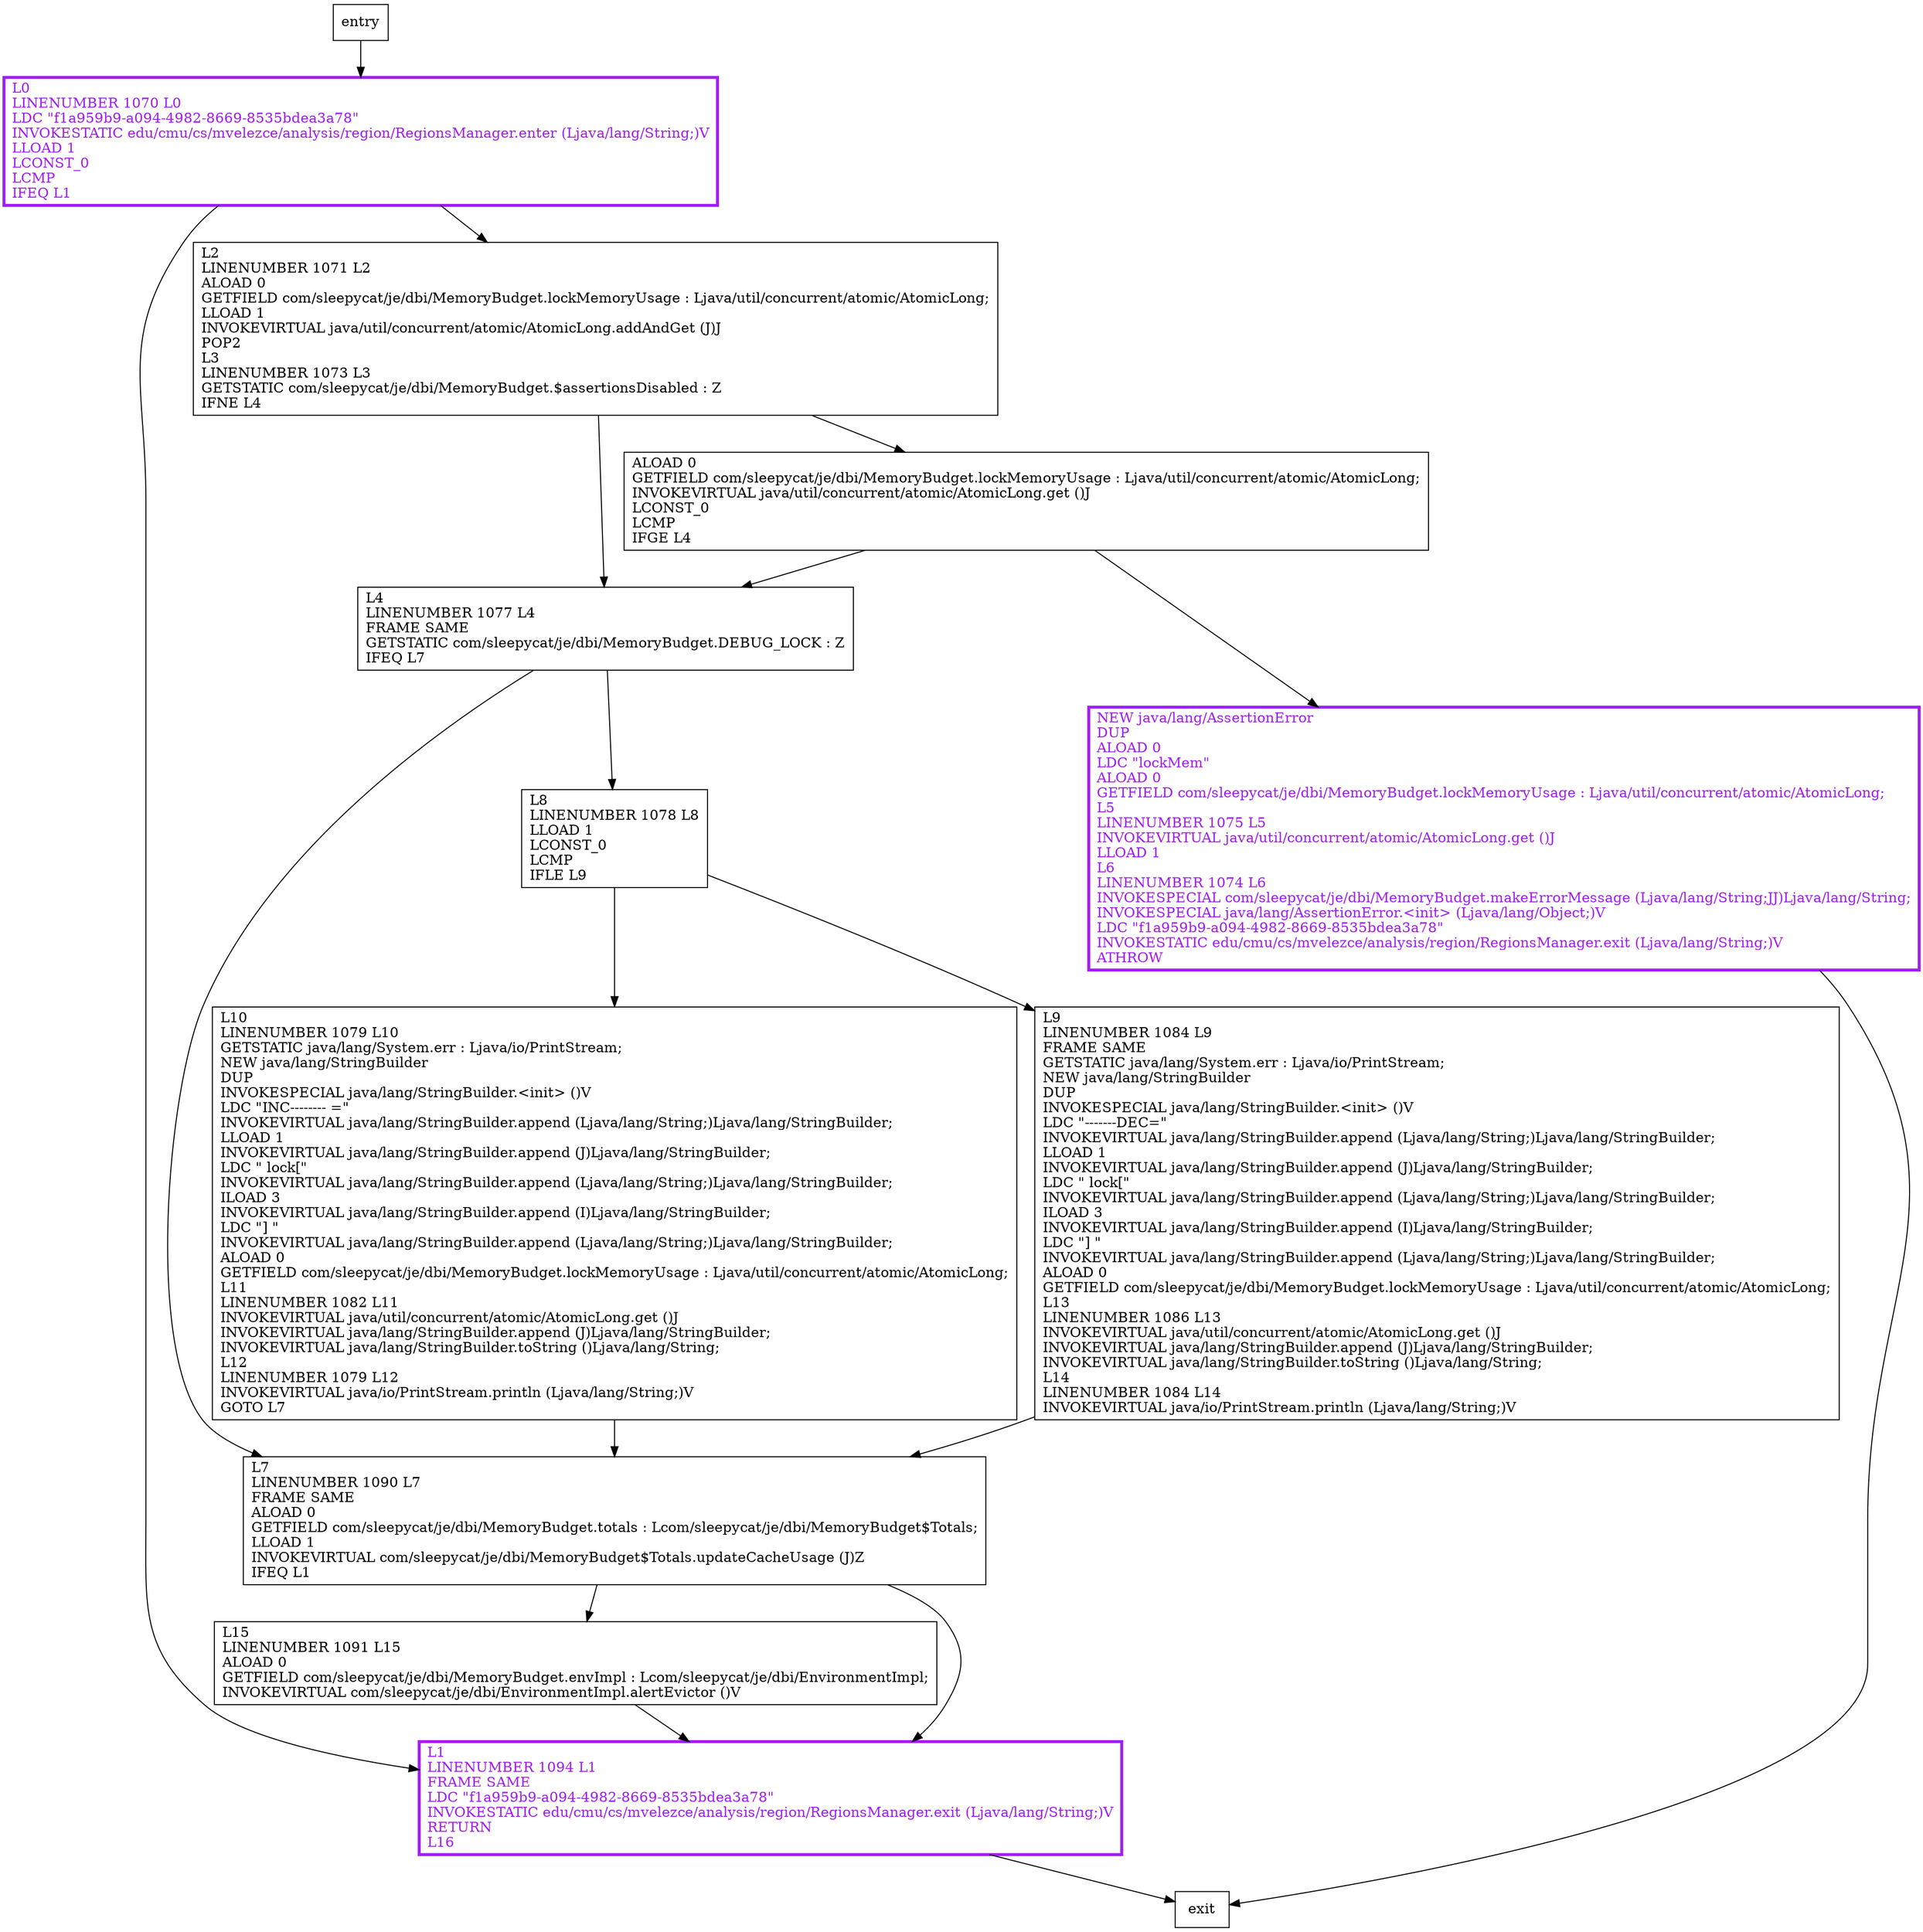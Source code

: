 digraph updateLockMemoryUsage {
node [shape=record];
1861298589 [label="L10\lLINENUMBER 1079 L10\lGETSTATIC java/lang/System.err : Ljava/io/PrintStream;\lNEW java/lang/StringBuilder\lDUP\lINVOKESPECIAL java/lang/StringBuilder.\<init\> ()V\lLDC \"INC-------- =\"\lINVOKEVIRTUAL java/lang/StringBuilder.append (Ljava/lang/String;)Ljava/lang/StringBuilder;\lLLOAD 1\lINVOKEVIRTUAL java/lang/StringBuilder.append (J)Ljava/lang/StringBuilder;\lLDC \" lock[\"\lINVOKEVIRTUAL java/lang/StringBuilder.append (Ljava/lang/String;)Ljava/lang/StringBuilder;\lILOAD 3\lINVOKEVIRTUAL java/lang/StringBuilder.append (I)Ljava/lang/StringBuilder;\lLDC \"] \"\lINVOKEVIRTUAL java/lang/StringBuilder.append (Ljava/lang/String;)Ljava/lang/StringBuilder;\lALOAD 0\lGETFIELD com/sleepycat/je/dbi/MemoryBudget.lockMemoryUsage : Ljava/util/concurrent/atomic/AtomicLong;\lL11\lLINENUMBER 1082 L11\lINVOKEVIRTUAL java/util/concurrent/atomic/AtomicLong.get ()J\lINVOKEVIRTUAL java/lang/StringBuilder.append (J)Ljava/lang/StringBuilder;\lINVOKEVIRTUAL java/lang/StringBuilder.toString ()Ljava/lang/String;\lL12\lLINENUMBER 1079 L12\lINVOKEVIRTUAL java/io/PrintStream.println (Ljava/lang/String;)V\lGOTO L7\l"];
1298420793 [label="L15\lLINENUMBER 1091 L15\lALOAD 0\lGETFIELD com/sleepycat/je/dbi/MemoryBudget.envImpl : Lcom/sleepycat/je/dbi/EnvironmentImpl;\lINVOKEVIRTUAL com/sleepycat/je/dbi/EnvironmentImpl.alertEvictor ()V\l"];
1011426360 [label="L4\lLINENUMBER 1077 L4\lFRAME SAME\lGETSTATIC com/sleepycat/je/dbi/MemoryBudget.DEBUG_LOCK : Z\lIFEQ L7\l"];
934978311 [label="L7\lLINENUMBER 1090 L7\lFRAME SAME\lALOAD 0\lGETFIELD com/sleepycat/je/dbi/MemoryBudget.totals : Lcom/sleepycat/je/dbi/MemoryBudget$Totals;\lLLOAD 1\lINVOKEVIRTUAL com/sleepycat/je/dbi/MemoryBudget$Totals.updateCacheUsage (J)Z\lIFEQ L1\l"];
1909856330 [label="NEW java/lang/AssertionError\lDUP\lALOAD 0\lLDC \"lockMem\"\lALOAD 0\lGETFIELD com/sleepycat/je/dbi/MemoryBudget.lockMemoryUsage : Ljava/util/concurrent/atomic/AtomicLong;\lL5\lLINENUMBER 1075 L5\lINVOKEVIRTUAL java/util/concurrent/atomic/AtomicLong.get ()J\lLLOAD 1\lL6\lLINENUMBER 1074 L6\lINVOKESPECIAL com/sleepycat/je/dbi/MemoryBudget.makeErrorMessage (Ljava/lang/String;JJ)Ljava/lang/String;\lINVOKESPECIAL java/lang/AssertionError.\<init\> (Ljava/lang/Object;)V\lLDC \"f1a959b9-a094-4982-8669-8535bdea3a78\"\lINVOKESTATIC edu/cmu/cs/mvelezce/analysis/region/RegionsManager.exit (Ljava/lang/String;)V\lATHROW\l"];
528617014 [label="L1\lLINENUMBER 1094 L1\lFRAME SAME\lLDC \"f1a959b9-a094-4982-8669-8535bdea3a78\"\lINVOKESTATIC edu/cmu/cs/mvelezce/analysis/region/RegionsManager.exit (Ljava/lang/String;)V\lRETURN\lL16\l"];
1758846952 [label="L2\lLINENUMBER 1071 L2\lALOAD 0\lGETFIELD com/sleepycat/je/dbi/MemoryBudget.lockMemoryUsage : Ljava/util/concurrent/atomic/AtomicLong;\lLLOAD 1\lINVOKEVIRTUAL java/util/concurrent/atomic/AtomicLong.addAndGet (J)J\lPOP2\lL3\lLINENUMBER 1073 L3\lGETSTATIC com/sleepycat/je/dbi/MemoryBudget.$assertionsDisabled : Z\lIFNE L4\l"];
1118251308 [label="L8\lLINENUMBER 1078 L8\lLLOAD 1\lLCONST_0\lLCMP\lIFLE L9\l"];
790915137 [label="L9\lLINENUMBER 1084 L9\lFRAME SAME\lGETSTATIC java/lang/System.err : Ljava/io/PrintStream;\lNEW java/lang/StringBuilder\lDUP\lINVOKESPECIAL java/lang/StringBuilder.\<init\> ()V\lLDC \"-------DEC=\"\lINVOKEVIRTUAL java/lang/StringBuilder.append (Ljava/lang/String;)Ljava/lang/StringBuilder;\lLLOAD 1\lINVOKEVIRTUAL java/lang/StringBuilder.append (J)Ljava/lang/StringBuilder;\lLDC \" lock[\"\lINVOKEVIRTUAL java/lang/StringBuilder.append (Ljava/lang/String;)Ljava/lang/StringBuilder;\lILOAD 3\lINVOKEVIRTUAL java/lang/StringBuilder.append (I)Ljava/lang/StringBuilder;\lLDC \"] \"\lINVOKEVIRTUAL java/lang/StringBuilder.append (Ljava/lang/String;)Ljava/lang/StringBuilder;\lALOAD 0\lGETFIELD com/sleepycat/je/dbi/MemoryBudget.lockMemoryUsage : Ljava/util/concurrent/atomic/AtomicLong;\lL13\lLINENUMBER 1086 L13\lINVOKEVIRTUAL java/util/concurrent/atomic/AtomicLong.get ()J\lINVOKEVIRTUAL java/lang/StringBuilder.append (J)Ljava/lang/StringBuilder;\lINVOKEVIRTUAL java/lang/StringBuilder.toString ()Ljava/lang/String;\lL14\lLINENUMBER 1084 L14\lINVOKEVIRTUAL java/io/PrintStream.println (Ljava/lang/String;)V\l"];
2125089303 [label="ALOAD 0\lGETFIELD com/sleepycat/je/dbi/MemoryBudget.lockMemoryUsage : Ljava/util/concurrent/atomic/AtomicLong;\lINVOKEVIRTUAL java/util/concurrent/atomic/AtomicLong.get ()J\lLCONST_0\lLCMP\lIFGE L4\l"];
1944467694 [label="L0\lLINENUMBER 1070 L0\lLDC \"f1a959b9-a094-4982-8669-8535bdea3a78\"\lINVOKESTATIC edu/cmu/cs/mvelezce/analysis/region/RegionsManager.enter (Ljava/lang/String;)V\lLLOAD 1\lLCONST_0\lLCMP\lIFEQ L1\l"];
entry;
exit;
1861298589 -> 934978311;
1298420793 -> 528617014;
528617014 -> exit;
1758846952 -> 1011426360;
1758846952 -> 2125089303;
1118251308 -> 1861298589;
1118251308 -> 790915137;
2125089303 -> 1011426360;
2125089303 -> 1909856330;
1011426360 -> 934978311;
1011426360 -> 1118251308;
entry -> 1944467694;
934978311 -> 1298420793;
934978311 -> 528617014;
1909856330 -> exit;
790915137 -> 934978311;
1944467694 -> 528617014;
1944467694 -> 1758846952;
1909856330[fontcolor="purple", penwidth=3, color="purple"];
528617014[fontcolor="purple", penwidth=3, color="purple"];
1944467694[fontcolor="purple", penwidth=3, color="purple"];
}
